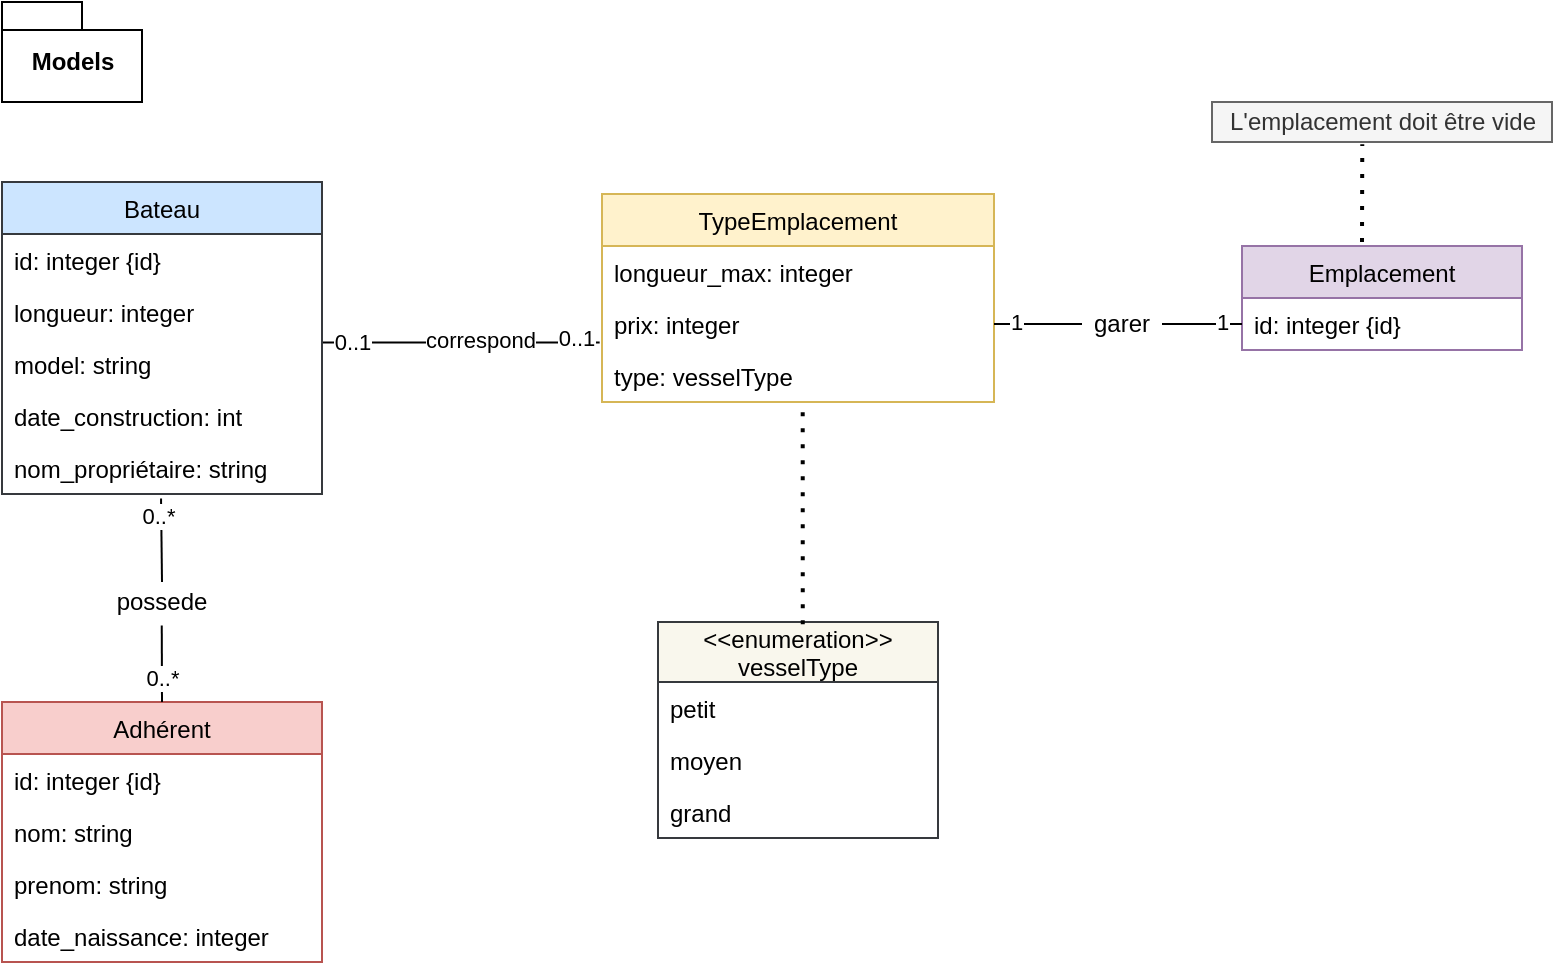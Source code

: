 <mxfile version="14.5.1" type="github">
  <diagram id="JIP-OBKYLUgs_Pj7sQkm" name="Page-1">
    <mxGraphModel dx="1483" dy="1952" grid="1" gridSize="10" guides="1" tooltips="1" connect="1" arrows="1" fold="1" page="1" pageScale="1" pageWidth="827" pageHeight="1169" math="0" shadow="0">
      <root>
        <mxCell id="0" />
        <mxCell id="1" parent="0" />
        <mxCell id="5YmOeJlBWzoPnD8lbx6a-1" value="Emplacement" style="swimlane;fontStyle=0;childLayout=stackLayout;horizontal=1;startSize=26;fillColor=#e1d5e7;horizontalStack=0;resizeParent=1;resizeParentMax=0;resizeLast=0;collapsible=1;marginBottom=0;strokeColor=#9673a6;" vertex="1" parent="1">
          <mxGeometry x="660" y="112" width="140" height="52" as="geometry" />
        </mxCell>
        <mxCell id="5YmOeJlBWzoPnD8lbx6a-2" value="id: integer {id}" style="text;strokeColor=none;fillColor=none;align=left;verticalAlign=top;spacingLeft=4;spacingRight=4;overflow=hidden;rotatable=0;points=[[0,0.5],[1,0.5]];portConstraint=eastwest;" vertex="1" parent="5YmOeJlBWzoPnD8lbx6a-1">
          <mxGeometry y="26" width="140" height="26" as="geometry" />
        </mxCell>
        <mxCell id="5YmOeJlBWzoPnD8lbx6a-5" value="TypeEmplacement" style="swimlane;fontStyle=0;childLayout=stackLayout;horizontal=1;startSize=26;fillColor=#fff2cc;horizontalStack=0;resizeParent=1;resizeParentMax=0;resizeLast=0;collapsible=1;marginBottom=0;strokeColor=#d6b656;" vertex="1" parent="1">
          <mxGeometry x="340" y="86" width="196" height="104" as="geometry" />
        </mxCell>
        <mxCell id="5YmOeJlBWzoPnD8lbx6a-6" value="longueur_max: integer" style="text;strokeColor=none;fillColor=none;align=left;verticalAlign=top;spacingLeft=4;spacingRight=4;overflow=hidden;rotatable=0;points=[[0,0.5],[1,0.5]];portConstraint=eastwest;" vertex="1" parent="5YmOeJlBWzoPnD8lbx6a-5">
          <mxGeometry y="26" width="196" height="26" as="geometry" />
        </mxCell>
        <mxCell id="5YmOeJlBWzoPnD8lbx6a-7" value="prix: integer" style="text;strokeColor=none;fillColor=none;align=left;verticalAlign=top;spacingLeft=4;spacingRight=4;overflow=hidden;rotatable=0;points=[[0,0.5],[1,0.5]];portConstraint=eastwest;" vertex="1" parent="5YmOeJlBWzoPnD8lbx6a-5">
          <mxGeometry y="52" width="196" height="26" as="geometry" />
        </mxCell>
        <mxCell id="5YmOeJlBWzoPnD8lbx6a-8" value="type: vesselType" style="text;strokeColor=none;fillColor=none;align=left;verticalAlign=top;spacingLeft=4;spacingRight=4;overflow=hidden;rotatable=0;points=[[0,0.5],[1,0.5]];portConstraint=eastwest;" vertex="1" parent="5YmOeJlBWzoPnD8lbx6a-5">
          <mxGeometry y="78" width="196" height="26" as="geometry" />
        </mxCell>
        <mxCell id="5YmOeJlBWzoPnD8lbx6a-9" value="&lt;&lt;enumeration&gt;&gt;&#xa;vesselType" style="swimlane;fontStyle=0;childLayout=stackLayout;horizontal=1;startSize=30;fillColor=#f9f7ed;horizontalStack=0;resizeParent=1;resizeParentMax=0;resizeLast=0;collapsible=1;marginBottom=0;strokeColor=#36393d;" vertex="1" parent="1">
          <mxGeometry x="368" y="300" width="140" height="108" as="geometry" />
        </mxCell>
        <mxCell id="5YmOeJlBWzoPnD8lbx6a-10" value="petit" style="text;strokeColor=none;fillColor=none;align=left;verticalAlign=top;spacingLeft=4;spacingRight=4;overflow=hidden;rotatable=0;points=[[0,0.5],[1,0.5]];portConstraint=eastwest;" vertex="1" parent="5YmOeJlBWzoPnD8lbx6a-9">
          <mxGeometry y="30" width="140" height="26" as="geometry" />
        </mxCell>
        <mxCell id="5YmOeJlBWzoPnD8lbx6a-11" value="moyen" style="text;strokeColor=none;fillColor=none;align=left;verticalAlign=top;spacingLeft=4;spacingRight=4;overflow=hidden;rotatable=0;points=[[0,0.5],[1,0.5]];portConstraint=eastwest;" vertex="1" parent="5YmOeJlBWzoPnD8lbx6a-9">
          <mxGeometry y="56" width="140" height="26" as="geometry" />
        </mxCell>
        <mxCell id="5YmOeJlBWzoPnD8lbx6a-12" value="grand" style="text;strokeColor=none;fillColor=none;align=left;verticalAlign=top;spacingLeft=4;spacingRight=4;overflow=hidden;rotatable=0;points=[[0,0.5],[1,0.5]];portConstraint=eastwest;" vertex="1" parent="5YmOeJlBWzoPnD8lbx6a-9">
          <mxGeometry y="82" width="140" height="26" as="geometry" />
        </mxCell>
        <mxCell id="5YmOeJlBWzoPnD8lbx6a-13" value="Adhérent" style="swimlane;fontStyle=0;childLayout=stackLayout;horizontal=1;startSize=26;fillColor=#f8cecc;horizontalStack=0;resizeParent=1;resizeParentMax=0;resizeLast=0;collapsible=1;marginBottom=0;strokeColor=#b85450;" vertex="1" parent="1">
          <mxGeometry x="40" y="340" width="160" height="130" as="geometry" />
        </mxCell>
        <mxCell id="5YmOeJlBWzoPnD8lbx6a-14" value="id: integer {id}" style="text;strokeColor=none;fillColor=none;align=left;verticalAlign=top;spacingLeft=4;spacingRight=4;overflow=hidden;rotatable=0;points=[[0,0.5],[1,0.5]];portConstraint=eastwest;" vertex="1" parent="5YmOeJlBWzoPnD8lbx6a-13">
          <mxGeometry y="26" width="160" height="26" as="geometry" />
        </mxCell>
        <mxCell id="5YmOeJlBWzoPnD8lbx6a-15" value="nom: string" style="text;strokeColor=none;fillColor=none;align=left;verticalAlign=top;spacingLeft=4;spacingRight=4;overflow=hidden;rotatable=0;points=[[0,0.5],[1,0.5]];portConstraint=eastwest;" vertex="1" parent="5YmOeJlBWzoPnD8lbx6a-13">
          <mxGeometry y="52" width="160" height="26" as="geometry" />
        </mxCell>
        <mxCell id="5YmOeJlBWzoPnD8lbx6a-16" value="prenom: string" style="text;strokeColor=none;fillColor=none;align=left;verticalAlign=top;spacingLeft=4;spacingRight=4;overflow=hidden;rotatable=0;points=[[0,0.5],[1,0.5]];portConstraint=eastwest;" vertex="1" parent="5YmOeJlBWzoPnD8lbx6a-13">
          <mxGeometry y="78" width="160" height="26" as="geometry" />
        </mxCell>
        <mxCell id="5YmOeJlBWzoPnD8lbx6a-17" value="date_naissance: integer" style="text;strokeColor=none;fillColor=none;align=left;verticalAlign=top;spacingLeft=4;spacingRight=4;overflow=hidden;rotatable=0;points=[[0,0.5],[1,0.5]];portConstraint=eastwest;" vertex="1" parent="5YmOeJlBWzoPnD8lbx6a-13">
          <mxGeometry y="104" width="160" height="26" as="geometry" />
        </mxCell>
        <mxCell id="5YmOeJlBWzoPnD8lbx6a-18" value="Bateau" style="swimlane;fontStyle=0;childLayout=stackLayout;horizontal=1;startSize=26;fillColor=#cce5ff;horizontalStack=0;resizeParent=1;resizeParentMax=0;resizeLast=0;collapsible=1;marginBottom=0;strokeColor=#36393d;" vertex="1" parent="1">
          <mxGeometry x="40" y="80" width="160" height="156" as="geometry" />
        </mxCell>
        <mxCell id="5YmOeJlBWzoPnD8lbx6a-19" value="id: integer {id}" style="text;strokeColor=none;fillColor=none;align=left;verticalAlign=top;spacingLeft=4;spacingRight=4;overflow=hidden;rotatable=0;points=[[0,0.5],[1,0.5]];portConstraint=eastwest;" vertex="1" parent="5YmOeJlBWzoPnD8lbx6a-18">
          <mxGeometry y="26" width="160" height="26" as="geometry" />
        </mxCell>
        <mxCell id="5YmOeJlBWzoPnD8lbx6a-20" value="longueur: integer" style="text;strokeColor=none;fillColor=none;align=left;verticalAlign=top;spacingLeft=4;spacingRight=4;overflow=hidden;rotatable=0;points=[[0,0.5],[1,0.5]];portConstraint=eastwest;" vertex="1" parent="5YmOeJlBWzoPnD8lbx6a-18">
          <mxGeometry y="52" width="160" height="26" as="geometry" />
        </mxCell>
        <mxCell id="5YmOeJlBWzoPnD8lbx6a-21" value="model: string" style="text;strokeColor=none;fillColor=none;align=left;verticalAlign=top;spacingLeft=4;spacingRight=4;overflow=hidden;rotatable=0;points=[[0,0.5],[1,0.5]];portConstraint=eastwest;" vertex="1" parent="5YmOeJlBWzoPnD8lbx6a-18">
          <mxGeometry y="78" width="160" height="26" as="geometry" />
        </mxCell>
        <mxCell id="5YmOeJlBWzoPnD8lbx6a-22" value="date_construction: int" style="text;strokeColor=none;fillColor=none;align=left;verticalAlign=top;spacingLeft=4;spacingRight=4;overflow=hidden;rotatable=0;points=[[0,0.5],[1,0.5]];portConstraint=eastwest;" vertex="1" parent="5YmOeJlBWzoPnD8lbx6a-18">
          <mxGeometry y="104" width="160" height="26" as="geometry" />
        </mxCell>
        <mxCell id="5YmOeJlBWzoPnD8lbx6a-23" value="nom_propriétaire: string" style="text;strokeColor=none;fillColor=none;align=left;verticalAlign=top;spacingLeft=4;spacingRight=4;overflow=hidden;rotatable=0;points=[[0,0.5],[1,0.5]];portConstraint=eastwest;" vertex="1" parent="5YmOeJlBWzoPnD8lbx6a-18">
          <mxGeometry y="130" width="160" height="26" as="geometry" />
        </mxCell>
        <mxCell id="5YmOeJlBWzoPnD8lbx6a-27" value="" style="endArrow=none;html=1;exitX=0.5;exitY=0;exitDx=0;exitDy=0;entryX=0.497;entryY=1.085;entryDx=0;entryDy=0;entryPerimeter=0;" edge="1" parent="1" source="5YmOeJlBWzoPnD8lbx6a-28" target="5YmOeJlBWzoPnD8lbx6a-23">
          <mxGeometry width="50" height="50" relative="1" as="geometry">
            <mxPoint x="410" y="290" as="sourcePoint" />
            <mxPoint x="460" y="240" as="targetPoint" />
          </mxGeometry>
        </mxCell>
        <mxCell id="5YmOeJlBWzoPnD8lbx6a-31" value="0..*" style="edgeLabel;html=1;align=center;verticalAlign=middle;resizable=0;points=[];" vertex="1" connectable="0" parent="5YmOeJlBWzoPnD8lbx6a-27">
          <mxGeometry x="0.613" y="2" relative="1" as="geometry">
            <mxPoint as="offset" />
          </mxGeometry>
        </mxCell>
        <mxCell id="5YmOeJlBWzoPnD8lbx6a-28" value="possede" style="text;html=1;strokeColor=none;fillColor=none;align=center;verticalAlign=middle;whiteSpace=wrap;rounded=0;" vertex="1" parent="1">
          <mxGeometry x="100" y="280" width="40" height="20" as="geometry" />
        </mxCell>
        <mxCell id="5YmOeJlBWzoPnD8lbx6a-29" value="" style="endArrow=none;html=1;exitX=0.5;exitY=0;exitDx=0;exitDy=0;entryX=0.497;entryY=1.085;entryDx=0;entryDy=0;entryPerimeter=0;" edge="1" parent="1" source="5YmOeJlBWzoPnD8lbx6a-13" target="5YmOeJlBWzoPnD8lbx6a-28">
          <mxGeometry width="50" height="50" relative="1" as="geometry">
            <mxPoint x="120" y="340" as="sourcePoint" />
            <mxPoint x="119.52" y="238.21" as="targetPoint" />
          </mxGeometry>
        </mxCell>
        <mxCell id="5YmOeJlBWzoPnD8lbx6a-30" value="0..*" style="edgeLabel;html=1;align=center;verticalAlign=middle;resizable=0;points=[];" vertex="1" connectable="0" parent="5YmOeJlBWzoPnD8lbx6a-29">
          <mxGeometry x="-0.386" relative="1" as="geometry">
            <mxPoint as="offset" />
          </mxGeometry>
        </mxCell>
        <mxCell id="5YmOeJlBWzoPnD8lbx6a-32" value="" style="endArrow=none;html=1;exitX=1.003;exitY=0.086;exitDx=0;exitDy=0;exitPerimeter=0;entryX=-0.006;entryY=0.855;entryDx=0;entryDy=0;entryPerimeter=0;" edge="1" parent="1" source="5YmOeJlBWzoPnD8lbx6a-21" target="5YmOeJlBWzoPnD8lbx6a-7">
          <mxGeometry width="50" height="50" relative="1" as="geometry">
            <mxPoint x="240" y="280" as="sourcePoint" />
            <mxPoint x="290" y="230" as="targetPoint" />
          </mxGeometry>
        </mxCell>
        <mxCell id="5YmOeJlBWzoPnD8lbx6a-34" value="correspond" style="edgeLabel;html=1;align=center;verticalAlign=middle;resizable=0;points=[];" vertex="1" connectable="0" parent="5YmOeJlBWzoPnD8lbx6a-32">
          <mxGeometry x="0.13" y="1" relative="1" as="geometry">
            <mxPoint as="offset" />
          </mxGeometry>
        </mxCell>
        <mxCell id="5YmOeJlBWzoPnD8lbx6a-40" value="0..1" style="edgeLabel;html=1;align=center;verticalAlign=middle;resizable=0;points=[];" vertex="1" connectable="0" parent="5YmOeJlBWzoPnD8lbx6a-32">
          <mxGeometry x="-0.795" relative="1" as="geometry">
            <mxPoint as="offset" />
          </mxGeometry>
        </mxCell>
        <mxCell id="5YmOeJlBWzoPnD8lbx6a-41" value="0..1" style="edgeLabel;html=1;align=center;verticalAlign=middle;resizable=0;points=[];" vertex="1" connectable="0" parent="5YmOeJlBWzoPnD8lbx6a-32">
          <mxGeometry x="0.832" y="2" relative="1" as="geometry">
            <mxPoint as="offset" />
          </mxGeometry>
        </mxCell>
        <mxCell id="5YmOeJlBWzoPnD8lbx6a-36" value="" style="endArrow=none;html=1;entryX=1;entryY=0.5;entryDx=0;entryDy=0;exitX=0;exitY=0.5;exitDx=0;exitDy=0;" edge="1" parent="1" source="5YmOeJlBWzoPnD8lbx6a-37" target="5YmOeJlBWzoPnD8lbx6a-7">
          <mxGeometry width="50" height="50" relative="1" as="geometry">
            <mxPoint x="460" y="180" as="sourcePoint" />
            <mxPoint x="510" y="130" as="targetPoint" />
          </mxGeometry>
        </mxCell>
        <mxCell id="5YmOeJlBWzoPnD8lbx6a-43" value="1" style="edgeLabel;html=1;align=center;verticalAlign=middle;resizable=0;points=[];" vertex="1" connectable="0" parent="5YmOeJlBWzoPnD8lbx6a-36">
          <mxGeometry x="0.516" y="-1" relative="1" as="geometry">
            <mxPoint as="offset" />
          </mxGeometry>
        </mxCell>
        <mxCell id="5YmOeJlBWzoPnD8lbx6a-37" value="garer" style="text;html=1;strokeColor=none;fillColor=none;align=center;verticalAlign=middle;whiteSpace=wrap;rounded=0;" vertex="1" parent="1">
          <mxGeometry x="580" y="141" width="40" height="20" as="geometry" />
        </mxCell>
        <mxCell id="5YmOeJlBWzoPnD8lbx6a-38" value="" style="endArrow=none;html=1;entryX=1;entryY=0.5;entryDx=0;entryDy=0;exitX=0;exitY=0.5;exitDx=0;exitDy=0;" edge="1" parent="1" source="5YmOeJlBWzoPnD8lbx6a-2" target="5YmOeJlBWzoPnD8lbx6a-37">
          <mxGeometry width="50" height="50" relative="1" as="geometry">
            <mxPoint x="620" y="151" as="sourcePoint" />
            <mxPoint x="536" y="151" as="targetPoint" />
          </mxGeometry>
        </mxCell>
        <mxCell id="5YmOeJlBWzoPnD8lbx6a-44" value="1" style="edgeLabel;html=1;align=center;verticalAlign=middle;resizable=0;points=[];" vertex="1" connectable="0" parent="5YmOeJlBWzoPnD8lbx6a-38">
          <mxGeometry x="-0.504" y="-1" relative="1" as="geometry">
            <mxPoint as="offset" />
          </mxGeometry>
        </mxCell>
        <mxCell id="5YmOeJlBWzoPnD8lbx6a-39" value="" style="endArrow=none;dashed=1;html=1;dashPattern=1 3;strokeWidth=2;exitX=0.517;exitY=0.01;exitDx=0;exitDy=0;entryX=0.512;entryY=1.038;entryDx=0;entryDy=0;entryPerimeter=0;exitPerimeter=0;" edge="1" parent="1" source="5YmOeJlBWzoPnD8lbx6a-9" target="5YmOeJlBWzoPnD8lbx6a-8">
          <mxGeometry width="50" height="50" relative="1" as="geometry">
            <mxPoint x="350" y="270" as="sourcePoint" />
            <mxPoint x="438" y="260" as="targetPoint" />
          </mxGeometry>
        </mxCell>
        <mxCell id="5YmOeJlBWzoPnD8lbx6a-45" value="L&#39;emplacement doit être vide" style="text;html=1;align=center;verticalAlign=middle;resizable=0;points=[];autosize=1;fillColor=#f5f5f5;strokeColor=#666666;fontColor=#333333;" vertex="1" parent="1">
          <mxGeometry x="645" y="40" width="170" height="20" as="geometry" />
        </mxCell>
        <mxCell id="5YmOeJlBWzoPnD8lbx6a-47" value="Models" style="shape=folder;fontStyle=1;spacingTop=10;tabWidth=40;tabHeight=14;tabPosition=left;html=1;" vertex="1" parent="1">
          <mxGeometry x="40" y="-10" width="70" height="50" as="geometry" />
        </mxCell>
        <mxCell id="5YmOeJlBWzoPnD8lbx6a-49" value="" style="endArrow=none;dashed=1;html=1;dashPattern=1 3;strokeWidth=2;entryX=0.442;entryY=1.057;entryDx=0;entryDy=0;entryPerimeter=0;" edge="1" parent="1" target="5YmOeJlBWzoPnD8lbx6a-45">
          <mxGeometry width="50" height="50" relative="1" as="geometry">
            <mxPoint x="720" y="110" as="sourcePoint" />
            <mxPoint x="610" y="20" as="targetPoint" />
          </mxGeometry>
        </mxCell>
      </root>
    </mxGraphModel>
  </diagram>
</mxfile>
